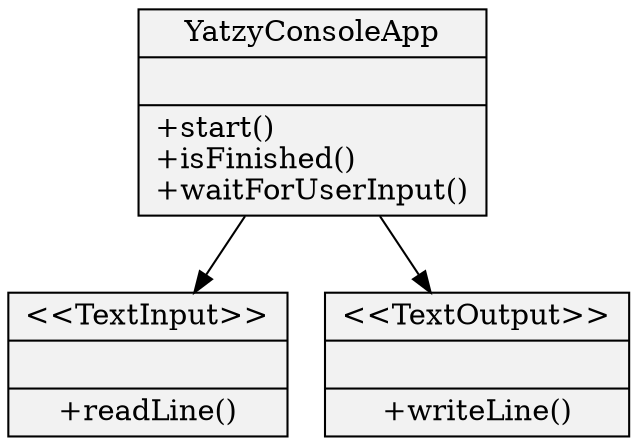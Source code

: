 digraph walking_skeleton_refactored {
size="5,5"
node[shape=record,style=filled,fillcolor=gray95]

1[label = "{YatzyConsoleApp||+start()\l+isFinished()\l+waitForUserInput()}"]
2[label = "{\<\<TextInput\>\>||+readLine()}"]
3[label = "{\<\<TextOutput\>\>||+writeLine()}"]

1->2
1->3
}
